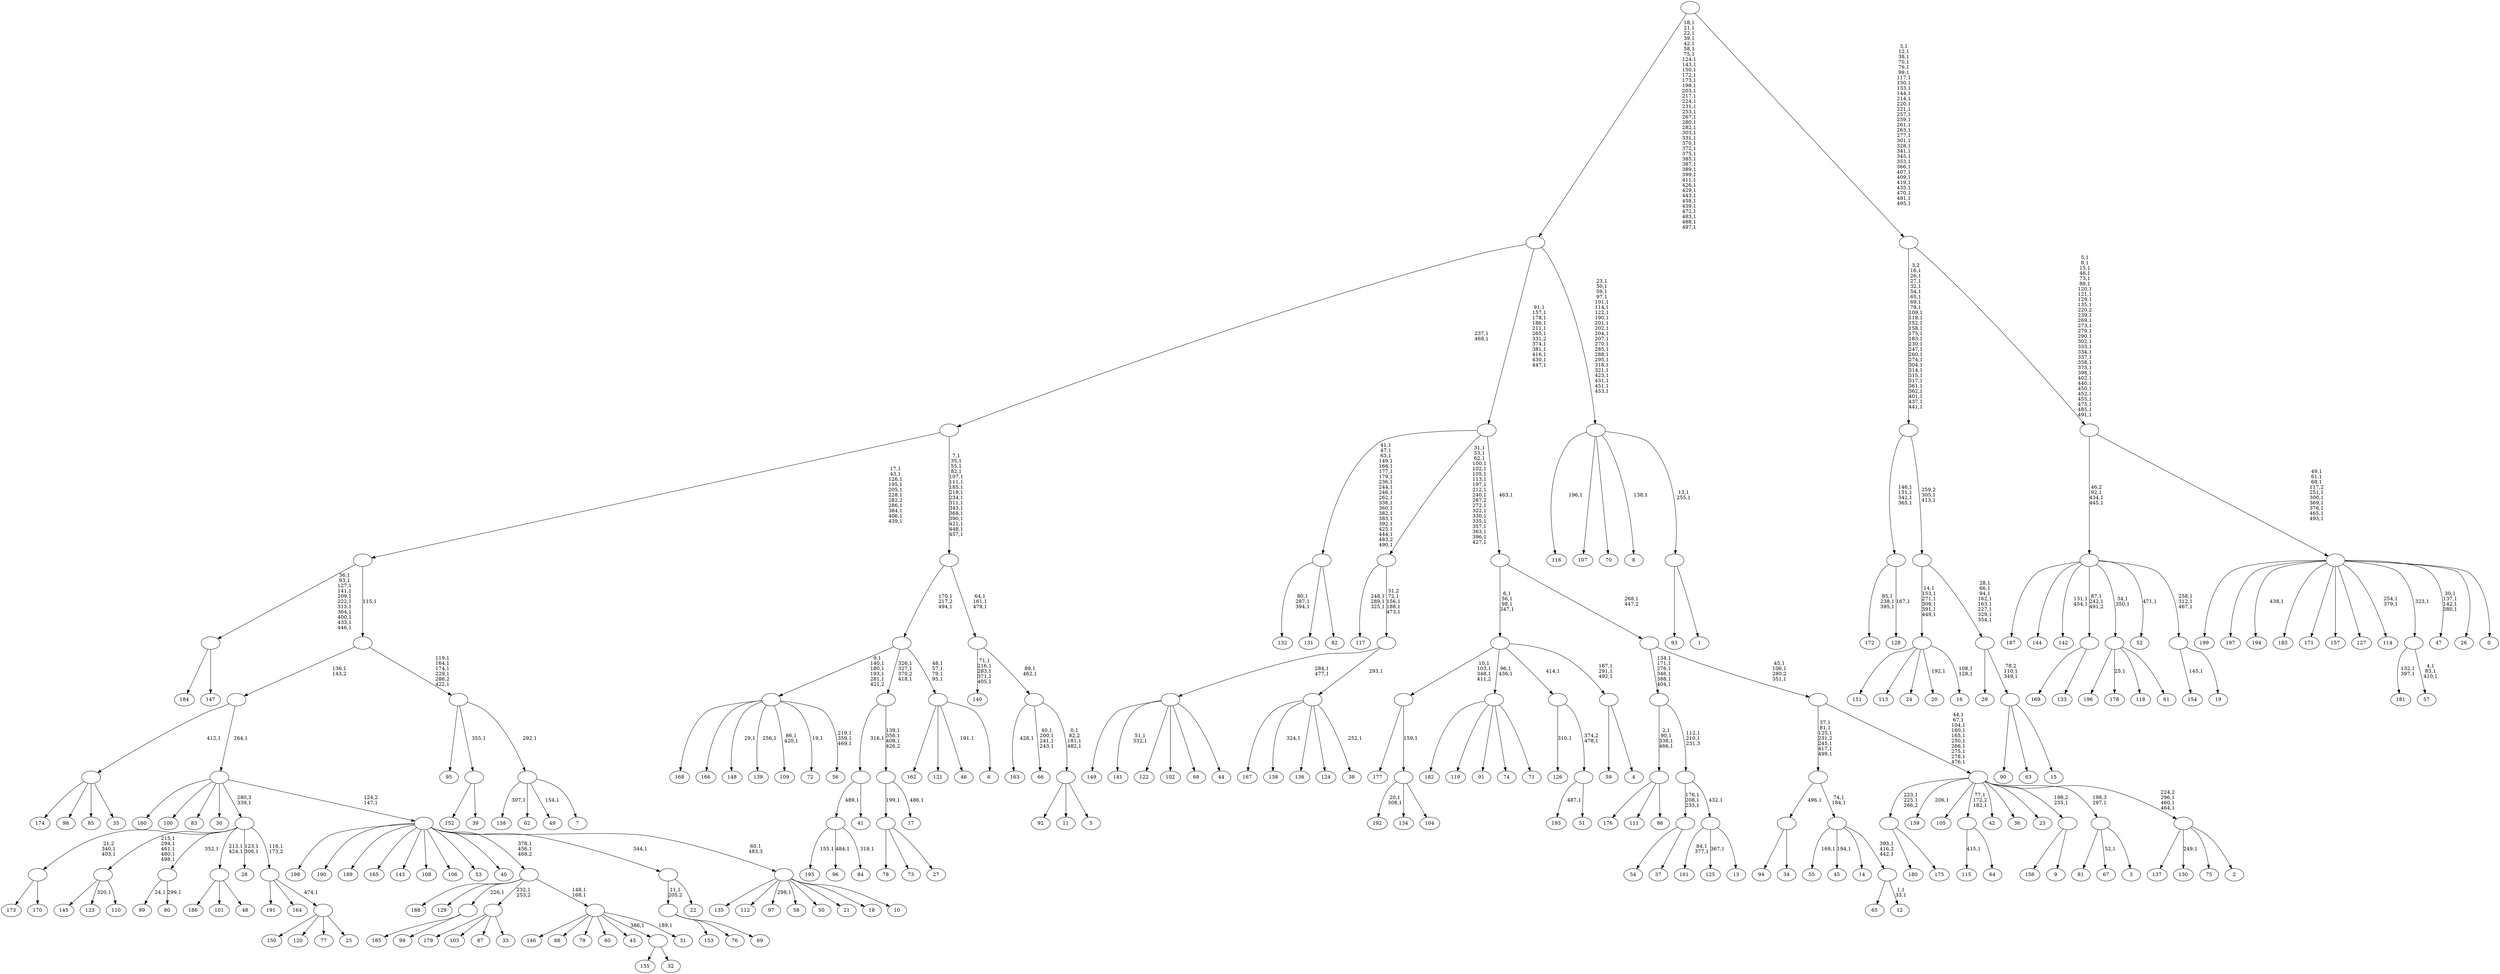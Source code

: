digraph T {
	700 [label="199"]
	699 [label="198"]
	698 [label="197"]
	697 [label="196"]
	696 [label="195"]
	694 [label="194"]
	692 [label="193"]
	690 [label="192"]
	687 [label="191"]
	686 [label="190"]
	685 [label="189"]
	684 [label="188"]
	683 [label="187"]
	682 [label="186"]
	681 [label="185"]
	680 [label="184"]
	679 [label="183"]
	678 [label="182"]
	677 [label="181"]
	674 [label="180"]
	673 [label="179"]
	672 [label="178"]
	670 [label="177"]
	669 [label="176"]
	668 [label="175"]
	667 [label=""]
	665 [label="174"]
	664 [label="173"]
	663 [label="172"]
	659 [label="171"]
	658 [label="170"]
	657 [label=""]
	655 [label="169"]
	654 [label="168"]
	653 [label="167"]
	652 [label="166"]
	651 [label="165"]
	650 [label="164"]
	649 [label="163"]
	647 [label="162"]
	646 [label="161"]
	643 [label="160"]
	642 [label="159"]
	640 [label="158"]
	638 [label="157"]
	637 [label="156"]
	636 [label="155"]
	635 [label="154"]
	633 [label="153"]
	632 [label="152"]
	631 [label="151"]
	630 [label="150"]
	629 [label="149"]
	628 [label="148"]
	626 [label="147"]
	625 [label=""]
	614 [label="146"]
	613 [label="145"]
	612 [label="144"]
	611 [label="143"]
	610 [label="142"]
	607 [label="141"]
	604 [label="140"]
	598 [label="139"]
	596 [label="138"]
	594 [label="137"]
	593 [label="136"]
	592 [label="135"]
	591 [label="134"]
	590 [label="133"]
	589 [label=""]
	587 [label="132"]
	583 [label="131"]
	582 [label="130"]
	580 [label="129"]
	579 [label="128"]
	577 [label=""]
	573 [label="127"]
	572 [label="126"]
	570 [label="125"]
	568 [label="124"]
	567 [label="123"]
	565 [label="122"]
	564 [label="121"]
	563 [label="120"]
	562 [label="119"]
	561 [label="118"]
	560 [label="117"]
	556 [label="116"]
	554 [label="115"]
	552 [label="114"]
	549 [label="113"]
	548 [label="112"]
	547 [label="111"]
	546 [label="110"]
	545 [label=""]
	540 [label="109"]
	537 [label="108"]
	536 [label="107"]
	535 [label="106"]
	534 [label="105"]
	533 [label="104"]
	532 [label=""]
	531 [label=""]
	528 [label="103"]
	527 [label="102"]
	526 [label="101"]
	525 [label="100"]
	524 [label="99"]
	523 [label=""]
	522 [label="98"]
	521 [label="97"]
	519 [label="96"]
	517 [label="95"]
	516 [label="94"]
	515 [label="93"]
	514 [label="92"]
	513 [label="91"]
	512 [label="90"]
	511 [label="89"]
	509 [label="88"]
	508 [label="87"]
	507 [label="86"]
	506 [label=""]
	502 [label="85"]
	501 [label="84"]
	499 [label=""]
	498 [label="83"]
	497 [label="82"]
	496 [label=""]
	477 [label="81"]
	476 [label="80"]
	474 [label=""]
	473 [label="79"]
	472 [label="78"]
	471 [label="77"]
	470 [label="76"]
	469 [label="75"]
	468 [label="74"]
	467 [label="73"]
	466 [label="72"]
	464 [label="71"]
	463 [label=""]
	461 [label="70"]
	460 [label="69"]
	459 [label=""]
	458 [label="68"]
	457 [label="67"]
	455 [label="66"]
	450 [label="65"]
	449 [label="64"]
	448 [label=""]
	446 [label="63"]
	445 [label="62"]
	444 [label="61"]
	443 [label=""]
	441 [label="60"]
	440 [label="59"]
	439 [label="58"]
	438 [label="57"]
	434 [label=""]
	433 [label="56"]
	429 [label=""]
	424 [label="55"]
	422 [label="54"]
	421 [label="53"]
	420 [label="52"]
	418 [label="51"]
	417 [label=""]
	416 [label=""]
	415 [label="50"]
	414 [label="49"]
	412 [label="48"]
	411 [label=""]
	409 [label="47"]
	404 [label="46"]
	402 [label="45"]
	400 [label="44"]
	399 [label=""]
	397 [label="43"]
	396 [label="42"]
	395 [label="41"]
	394 [label=""]
	393 [label="40"]
	392 [label="39"]
	391 [label=""]
	390 [label="38"]
	388 [label=""]
	387 [label=""]
	383 [label=""]
	365 [label="37"]
	364 [label=""]
	361 [label="36"]
	360 [label="35"]
	359 [label=""]
	358 [label="34"]
	357 [label=""]
	356 [label="33"]
	355 [label=""]
	354 [label="32"]
	353 [label=""]
	352 [label="31"]
	350 [label=""]
	348 [label=""]
	346 [label="30"]
	345 [label="29"]
	344 [label="28"]
	341 [label="27"]
	340 [label=""]
	339 [label="26"]
	338 [label="25"]
	337 [label=""]
	336 [label=""]
	335 [label=""]
	334 [label="24"]
	333 [label="23"]
	332 [label="22"]
	331 [label=""]
	330 [label="21"]
	329 [label="20"]
	327 [label="19"]
	326 [label=""]
	323 [label=""]
	320 [label="18"]
	319 [label="17"]
	317 [label=""]
	314 [label=""]
	311 [label="16"]
	308 [label=""]
	302 [label="15"]
	301 [label=""]
	299 [label=""]
	291 [label=""]
	289 [label=""]
	262 [label="14"]
	261 [label="13"]
	260 [label=""]
	259 [label=""]
	257 [label=""]
	251 [label="12"]
	248 [label=""]
	246 [label=""]
	244 [label=""]
	238 [label="11"]
	237 [label="10"]
	236 [label=""]
	235 [label=""]
	234 [label=""]
	233 [label=""]
	232 [label="9"]
	231 [label=""]
	230 [label="8"]
	228 [label="7"]
	227 [label=""]
	226 [label=""]
	221 [label=""]
	220 [label=""]
	210 [label="6"]
	209 [label=""]
	205 [label=""]
	203 [label="5"]
	202 [label=""]
	199 [label=""]
	197 [label=""]
	194 [label=""]
	178 [label=""]
	176 [label="4"]
	175 [label=""]
	172 [label=""]
	168 [label="3"]
	167 [label=""]
	166 [label="2"]
	165 [label=""]
	162 [label=""]
	152 [label=""]
	149 [label=""]
	148 [label=""]
	147 [label=""]
	136 [label="1"]
	135 [label=""]
	133 [label=""]
	111 [label=""]
	71 [label="0"]
	70 [label=""]
	61 [label=""]
	31 [label=""]
	0 [label=""]
	667 -> 674 [label=""]
	667 -> 668 [label=""]
	657 -> 664 [label=""]
	657 -> 658 [label=""]
	625 -> 680 [label=""]
	625 -> 626 [label=""]
	589 -> 655 [label=""]
	589 -> 590 [label=""]
	577 -> 579 [label="167,1"]
	577 -> 663 [label="85,1\n238,1\n395,1"]
	545 -> 567 [label="320,1"]
	545 -> 613 [label=""]
	545 -> 546 [label=""]
	532 -> 690 [label="20,1\n308,1"]
	532 -> 591 [label=""]
	532 -> 533 [label=""]
	531 -> 670 [label=""]
	531 -> 532 [label="159,1"]
	523 -> 681 [label=""]
	523 -> 524 [label=""]
	506 -> 669 [label=""]
	506 -> 547 [label=""]
	506 -> 507 [label=""]
	499 -> 501 [label="319,1"]
	499 -> 519 [label="484,1"]
	499 -> 696 [label="155,1"]
	496 -> 587 [label="80,1\n287,1\n394,1"]
	496 -> 583 [label=""]
	496 -> 497 [label=""]
	474 -> 476 [label="299,1"]
	474 -> 511 [label="24,1"]
	463 -> 678 [label=""]
	463 -> 562 [label=""]
	463 -> 513 [label=""]
	463 -> 468 [label=""]
	463 -> 464 [label=""]
	459 -> 633 [label=""]
	459 -> 470 [label=""]
	459 -> 460 [label=""]
	448 -> 554 [label="415,1"]
	448 -> 449 [label=""]
	443 -> 672 [label="25,1"]
	443 -> 697 [label=""]
	443 -> 561 [label=""]
	443 -> 444 [label=""]
	434 -> 438 [label="4,1\n83,1\n410,1"]
	434 -> 677 [label="132,1\n397,1"]
	429 -> 433 [label="219,1\n359,1\n469,1"]
	429 -> 466 [label="19,1"]
	429 -> 540 [label="86,1\n420,1"]
	429 -> 598 [label="256,1"]
	429 -> 628 [label="29,1"]
	429 -> 654 [label=""]
	429 -> 652 [label=""]
	417 -> 692 [label="487,1"]
	417 -> 418 [label=""]
	416 -> 572 [label="310,1"]
	416 -> 417 [label="374,2\n478,1"]
	411 -> 682 [label=""]
	411 -> 526 [label=""]
	411 -> 412 [label=""]
	399 -> 607 [label="51,1\n332,1"]
	399 -> 629 [label=""]
	399 -> 565 [label=""]
	399 -> 527 [label=""]
	399 -> 458 [label=""]
	399 -> 400 [label=""]
	394 -> 499 [label="489,1"]
	394 -> 395 [label=""]
	391 -> 632 [label=""]
	391 -> 392 [label=""]
	388 -> 390 [label="252,1"]
	388 -> 596 [label="324,1"]
	388 -> 653 [label=""]
	388 -> 593 [label=""]
	388 -> 568 [label=""]
	387 -> 399 [label="284,1\n477,1"]
	387 -> 388 [label="293,1"]
	383 -> 387 [label="31,2\n72,1\n156,1\n188,1\n473,1"]
	383 -> 560 [label="248,1\n289,1\n325,1"]
	364 -> 422 [label=""]
	364 -> 365 [label=""]
	359 -> 665 [label=""]
	359 -> 522 [label=""]
	359 -> 502 [label=""]
	359 -> 360 [label=""]
	357 -> 516 [label=""]
	357 -> 358 [label=""]
	355 -> 673 [label=""]
	355 -> 528 [label=""]
	355 -> 508 [label=""]
	355 -> 356 [label=""]
	353 -> 636 [label=""]
	353 -> 354 [label=""]
	350 -> 352 [label="189,1"]
	350 -> 614 [label=""]
	350 -> 509 [label=""]
	350 -> 473 [label=""]
	350 -> 441 [label=""]
	350 -> 397 [label=""]
	350 -> 353 [label="386,1"]
	348 -> 350 [label="148,1\n168,1"]
	348 -> 684 [label=""]
	348 -> 580 [label=""]
	348 -> 523 [label="226,1"]
	348 -> 355 [label="232,1\n253,2"]
	340 -> 472 [label=""]
	340 -> 467 [label=""]
	340 -> 341 [label=""]
	337 -> 630 [label=""]
	337 -> 563 [label=""]
	337 -> 471 [label=""]
	337 -> 338 [label=""]
	336 -> 687 [label=""]
	336 -> 650 [label=""]
	336 -> 337 [label="474,1"]
	335 -> 344 [label="123,1\n306,1"]
	335 -> 411 [label="213,1\n424,1"]
	335 -> 545 [label="215,1\n294,1\n461,1\n480,1\n498,1"]
	335 -> 657 [label="21,2\n340,1\n403,1"]
	335 -> 474 [label="352,1"]
	335 -> 336 [label="116,1\n173,2"]
	331 -> 459 [label="11,1\n205,2"]
	331 -> 332 [label=""]
	326 -> 635 [label="145,1"]
	326 -> 327 [label=""]
	323 -> 326 [label="258,1\n312,1\n467,1"]
	323 -> 420 [label="471,1"]
	323 -> 443 [label="34,1\n350,1"]
	323 -> 589 [label="87,1\n242,1\n491,2"]
	323 -> 610 [label="131,1\n454,1"]
	323 -> 683 [label=""]
	323 -> 612 [label=""]
	317 -> 319 [label="486,1"]
	317 -> 340 [label="199,1"]
	314 -> 317 [label="139,1\n356,1\n408,1\n426,2"]
	314 -> 394 [label="316,1"]
	308 -> 311 [label="108,1\n128,1"]
	308 -> 329 [label="192,1"]
	308 -> 631 [label=""]
	308 -> 549 [label=""]
	308 -> 334 [label=""]
	301 -> 512 [label=""]
	301 -> 446 [label=""]
	301 -> 302 [label=""]
	299 -> 301 [label="78,2\n110,1\n349,1"]
	299 -> 345 [label=""]
	291 -> 299 [label="28,1\n66,1\n94,1\n162,1\n163,1\n227,1\n329,1\n354,1"]
	291 -> 308 [label="14,1\n153,1\n271,1\n309,1\n391,1\n449,1"]
	289 -> 291 [label="259,2\n305,1\n413,1"]
	289 -> 577 [label="146,1\n151,1\n342,1\n365,1"]
	260 -> 570 [label="367,1"]
	260 -> 646 [label="84,1\n377,1"]
	260 -> 261 [label=""]
	259 -> 364 [label="176,1\n208,1\n233,1"]
	259 -> 260 [label="432,1"]
	257 -> 259 [label="112,1\n210,1\n231,3"]
	257 -> 506 [label="2,1\n90,1\n338,1\n466,1"]
	248 -> 251 [label="1,1\n33,1"]
	248 -> 450 [label=""]
	246 -> 248 [label="393,1\n416,2\n442,1"]
	246 -> 402 [label="194,1"]
	246 -> 424 [label="169,1"]
	246 -> 262 [label=""]
	244 -> 246 [label="74,1\n184,1"]
	244 -> 357 [label="496,1"]
	236 -> 521 [label="298,1"]
	236 -> 592 [label=""]
	236 -> 548 [label=""]
	236 -> 439 [label=""]
	236 -> 415 [label=""]
	236 -> 330 [label=""]
	236 -> 320 [label=""]
	236 -> 237 [label=""]
	235 -> 348 [label="378,1\n456,1\n468,2"]
	235 -> 699 [label=""]
	235 -> 686 [label=""]
	235 -> 685 [label=""]
	235 -> 651 [label=""]
	235 -> 611 [label=""]
	235 -> 537 [label=""]
	235 -> 535 [label=""]
	235 -> 421 [label=""]
	235 -> 393 [label=""]
	235 -> 331 [label="344,1"]
	235 -> 236 [label="60,1\n483,3"]
	234 -> 643 [label=""]
	234 -> 525 [label=""]
	234 -> 498 [label=""]
	234 -> 346 [label=""]
	234 -> 335 [label="280,3\n339,1"]
	234 -> 235 [label="124,2\n147,1"]
	233 -> 359 [label="412,1"]
	233 -> 234 [label="264,1"]
	231 -> 637 [label=""]
	231 -> 232 [label=""]
	227 -> 414 [label="154,1"]
	227 -> 640 [label="307,1"]
	227 -> 445 [label=""]
	227 -> 228 [label=""]
	226 -> 517 [label=""]
	226 -> 391 [label="355,1"]
	226 -> 227 [label="292,1"]
	221 -> 226 [label="119,1\n164,1\n174,1\n229,1\n286,2\n422,1"]
	221 -> 233 [label="136,1\n143,2"]
	220 -> 625 [label="36,1\n93,1\n127,1\n141,1\n209,1\n222,1\n313,1\n364,1\n400,1\n433,1\n446,1"]
	220 -> 221 [label="115,1"]
	209 -> 404 [label="191,1"]
	209 -> 647 [label=""]
	209 -> 564 [label=""]
	209 -> 210 [label=""]
	205 -> 209 [label="48,1\n57,1\n79,1\n95,1"]
	205 -> 314 [label="326,1\n327,1\n370,2\n418,1"]
	205 -> 429 [label="9,1\n140,1\n180,1\n193,1\n281,1\n421,2"]
	202 -> 514 [label=""]
	202 -> 238 [label=""]
	202 -> 203 [label=""]
	199 -> 202 [label="0,1\n82,2\n181,1\n482,1"]
	199 -> 455 [label="40,1\n200,1\n241,1\n243,1"]
	199 -> 649 [label="428,1"]
	197 -> 199 [label="89,1\n462,1"]
	197 -> 604 [label="71,1\n216,1\n283,1\n371,1\n405,1"]
	194 -> 197 [label="64,1\n161,1\n479,1"]
	194 -> 205 [label="170,1\n217,2\n494,1"]
	178 -> 194 [label="7,1\n35,1\n55,1\n82,1\n107,1\n111,1\n185,1\n218,1\n234,1\n311,1\n343,1\n368,1\n390,1\n421,1\n448,1\n457,1"]
	178 -> 220 [label="17,1\n43,1\n126,1\n195,1\n205,1\n228,1\n282,2\n286,1\n384,1\n406,1\n439,1"]
	175 -> 440 [label=""]
	175 -> 176 [label=""]
	172 -> 175 [label="187,1\n291,1\n492,1"]
	172 -> 463 [label="96,1\n436,1"]
	172 -> 531 [label="10,1\n103,1\n348,1\n411,2"]
	172 -> 416 [label="414,1"]
	167 -> 457 [label="52,1"]
	167 -> 477 [label=""]
	167 -> 168 [label=""]
	165 -> 582 [label="249,1"]
	165 -> 594 [label=""]
	165 -> 469 [label=""]
	165 -> 166 [label=""]
	162 -> 165 [label="224,2\n296,1\n460,1\n464,1"]
	162 -> 448 [label="77,1\n172,2\n182,1"]
	162 -> 642 [label="206,1"]
	162 -> 667 [label="223,1\n225,1\n266,2"]
	162 -> 534 [label=""]
	162 -> 396 [label=""]
	162 -> 361 [label=""]
	162 -> 333 [label=""]
	162 -> 231 [label="198,2\n235,1"]
	162 -> 167 [label="198,3\n297,1"]
	152 -> 162 [label="44,1\n67,1\n104,1\n160,1\n165,1\n250,1\n266,1\n275,1\n278,1\n476,1"]
	152 -> 244 [label="37,1\n81,1\n125,1\n231,2\n245,1\n417,1\n499,1"]
	149 -> 152 [label="45,1\n106,1\n280,2\n351,1"]
	149 -> 257 [label="134,1\n171,1\n276,1\n346,1\n388,1\n404,1"]
	148 -> 172 [label="6,1\n56,1\n98,1\n347,1"]
	148 -> 149 [label="268,1\n447,2"]
	147 -> 383 [label="31,1\n53,1\n62,1\n100,1\n102,1\n105,1\n113,1\n197,1\n212,1\n240,1\n267,2\n272,1\n322,1\n330,1\n335,1\n357,1\n363,1\n396,1\n427,1"]
	147 -> 496 [label="41,1\n47,1\n63,1\n149,1\n166,1\n177,1\n179,1\n236,1\n244,1\n246,1\n262,1\n336,1\n360,1\n382,1\n383,1\n392,1\n425,1\n444,1\n483,2\n490,1"]
	147 -> 148 [label="463,1"]
	135 -> 515 [label=""]
	135 -> 136 [label=""]
	133 -> 135 [label="13,1\n255,1"]
	133 -> 230 [label="138,1"]
	133 -> 556 [label="196,1"]
	133 -> 536 [label=""]
	133 -> 461 [label=""]
	111 -> 133 [label="23,1\n50,1\n59,1\n97,1\n101,1\n114,1\n122,1\n190,1\n201,1\n202,1\n204,1\n207,1\n270,1\n285,1\n288,1\n295,1\n318,1\n321,1\n423,1\n431,1\n451,1\n453,1"]
	111 -> 147 [label="91,1\n157,1\n178,1\n186,1\n211,1\n265,1\n331,2\n374,1\n381,1\n416,1\n430,1\n447,1"]
	111 -> 178 [label="237,1\n468,1"]
	70 -> 409 [label="30,1\n137,1\n142,1\n380,1"]
	70 -> 552 [label="254,1\n379,1"]
	70 -> 694 [label="438,1"]
	70 -> 700 [label=""]
	70 -> 698 [label=""]
	70 -> 679 [label=""]
	70 -> 659 [label=""]
	70 -> 638 [label=""]
	70 -> 573 [label=""]
	70 -> 434 [label="323,1"]
	70 -> 339 [label=""]
	70 -> 71 [label=""]
	61 -> 70 [label="49,1\n61,1\n68,1\n117,2\n251,1\n300,1\n369,1\n376,1\n465,1\n493,1"]
	61 -> 323 [label="46,2\n92,1\n434,1\n445,1"]
	31 -> 61 [label="5,1\n8,1\n15,1\n46,1\n73,1\n88,1\n120,1\n121,1\n129,1\n135,1\n220,2\n239,1\n269,1\n273,1\n279,1\n290,1\n302,1\n333,1\n334,1\n337,1\n358,1\n373,1\n398,1\n402,1\n440,1\n450,1\n452,1\n455,1\n475,1\n485,1\n491,1"]
	31 -> 289 [label="3,2\n16,1\n26,1\n27,1\n32,1\n54,1\n65,1\n69,1\n78,1\n109,1\n118,1\n152,1\n158,1\n175,1\n183,1\n230,1\n247,1\n260,1\n274,1\n304,1\n314,1\n315,1\n317,1\n361,1\n362,1\n401,1\n437,1\n441,1"]
	0 -> 31 [label="3,1\n12,1\n38,1\n70,1\n76,1\n99,1\n117,1\n130,1\n133,1\n144,1\n214,1\n220,1\n221,1\n257,1\n259,1\n261,1\n263,1\n277,1\n301,1\n328,1\n341,1\n345,1\n353,1\n366,1\n407,1\n409,1\n419,1\n435,1\n470,1\n481,1\n495,1"]
	0 -> 111 [label="18,1\n21,1\n22,1\n39,1\n42,1\n58,1\n75,1\n124,1\n143,1\n150,1\n172,1\n173,1\n198,1\n203,1\n217,1\n224,1\n231,1\n253,1\n267,1\n280,1\n282,1\n303,1\n331,1\n370,1\n372,1\n375,1\n385,1\n387,1\n389,1\n399,1\n411,1\n426,1\n429,1\n443,1\n458,1\n459,1\n472,1\n483,1\n488,1\n497,1"]
}
